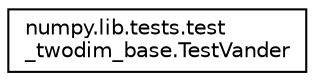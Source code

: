 digraph "Graphical Class Hierarchy"
{
 // LATEX_PDF_SIZE
  edge [fontname="Helvetica",fontsize="10",labelfontname="Helvetica",labelfontsize="10"];
  node [fontname="Helvetica",fontsize="10",shape=record];
  rankdir="LR";
  Node0 [label="numpy.lib.tests.test\l_twodim_base.TestVander",height=0.2,width=0.4,color="black", fillcolor="white", style="filled",URL="$classnumpy_1_1lib_1_1tests_1_1test__twodim__base_1_1TestVander.html",tooltip=" "];
}
